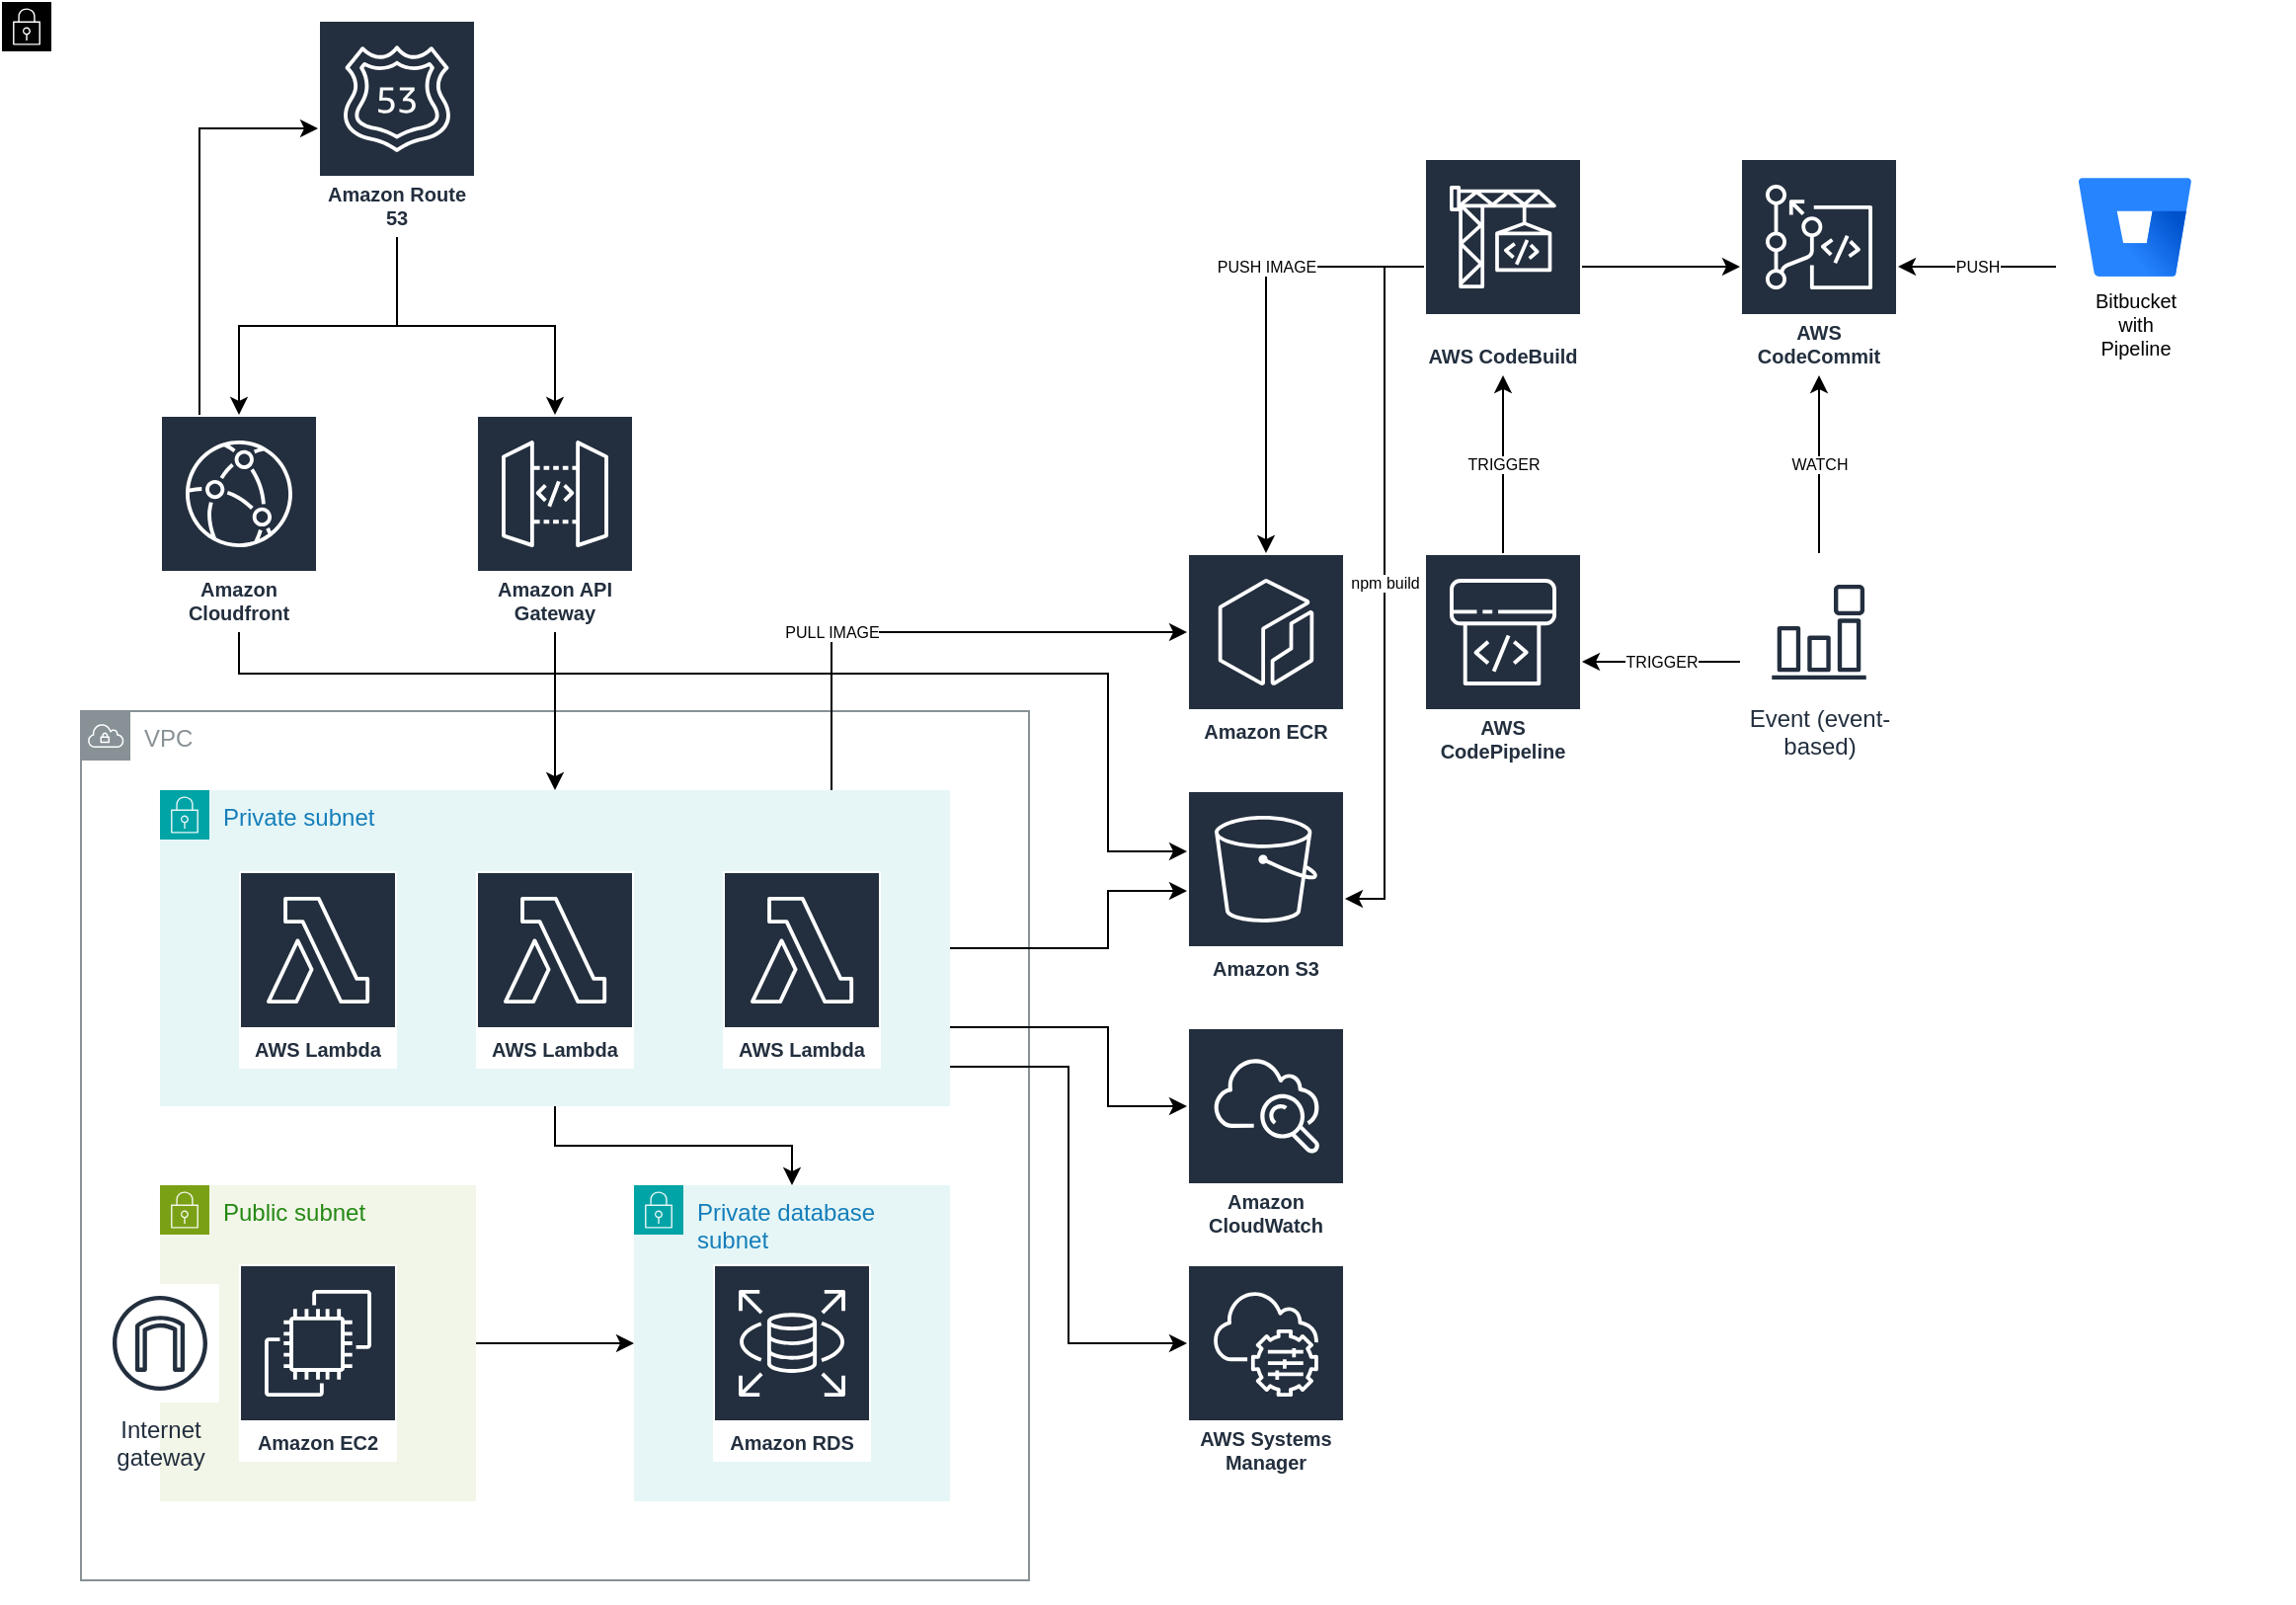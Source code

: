 <mxfile version="26.0.13">
  <diagram name="Sayfa -1" id="T5c-29nnTJdJgavPYzRY">
    <mxGraphModel dx="2426" dy="805" grid="1" gridSize="10" guides="1" tooltips="1" connect="1" arrows="1" fold="1" page="1" pageScale="1" pageWidth="1169" pageHeight="827" math="0" shadow="0">
      <root>
        <mxCell id="0" />
        <mxCell id="1" parent="0" />
        <mxCell id="g16Wq1d4LQn0EkF3N1o3-5" value="&lt;div&gt;&lt;br&gt;&lt;/div&gt;" style="points=[[0,0],[0.25,0],[0.5,0],[0.75,0],[1,0],[1,0.25],[1,0.5],[1,0.75],[1,1],[0.75,1],[0.5,1],[0.25,1],[0,1],[0,0.75],[0,0.5],[0,0.25]];outlineConnect=0;html=1;whiteSpace=wrap;fontSize=12;fontStyle=0;container=1;pointerEvents=0;collapsible=0;recursiveResize=0;shape=mxgraph.aws4.group;grIcon=mxgraph.aws4.group_security_group;grStroke=0;verticalAlign=top;align=left;spacingLeft=30;dashed=0;fillColor=none;" vertex="1" parent="1">
          <mxGeometry x="-1160" y="10" width="1160" height="810" as="geometry" />
        </mxCell>
        <mxCell id="crF3Aw2DtqwCxkJPiTV9-1" value="VPC" style="sketch=0;outlineConnect=0;gradientColor=none;html=1;whiteSpace=wrap;fontSize=12;fontStyle=0;shape=mxgraph.aws4.group;grIcon=mxgraph.aws4.group_vpc;strokeColor=#879196;fillColor=none;verticalAlign=top;align=left;spacingLeft=30;fontColor=#879196;dashed=0;" parent="g16Wq1d4LQn0EkF3N1o3-5" vertex="1">
          <mxGeometry x="40" y="359" width="480" height="440" as="geometry" />
        </mxCell>
        <mxCell id="crF3Aw2DtqwCxkJPiTV9-91" style="edgeStyle=orthogonalEdgeStyle;rounded=0;orthogonalLoop=1;jettySize=auto;html=1;" parent="g16Wq1d4LQn0EkF3N1o3-5" source="crF3Aw2DtqwCxkJPiTV9-5" target="crF3Aw2DtqwCxkJPiTV9-27" edge="1">
          <mxGeometry relative="1" as="geometry">
            <Array as="points">
              <mxPoint x="560" y="519" />
              <mxPoint x="560" y="559" />
            </Array>
          </mxGeometry>
        </mxCell>
        <mxCell id="crF3Aw2DtqwCxkJPiTV9-92" style="edgeStyle=orthogonalEdgeStyle;rounded=0;orthogonalLoop=1;jettySize=auto;html=1;" parent="g16Wq1d4LQn0EkF3N1o3-5" source="crF3Aw2DtqwCxkJPiTV9-5" target="crF3Aw2DtqwCxkJPiTV9-82" edge="1">
          <mxGeometry relative="1" as="geometry">
            <Array as="points">
              <mxPoint x="560" y="479" />
              <mxPoint x="560" y="450" />
            </Array>
          </mxGeometry>
        </mxCell>
        <mxCell id="crF3Aw2DtqwCxkJPiTV9-93" value="PULL IMAGE" style="edgeStyle=orthogonalEdgeStyle;rounded=0;orthogonalLoop=1;jettySize=auto;html=1;fontSize=8;" parent="g16Wq1d4LQn0EkF3N1o3-5" source="crF3Aw2DtqwCxkJPiTV9-5" target="crF3Aw2DtqwCxkJPiTV9-60" edge="1">
          <mxGeometry x="-0.385" relative="1" as="geometry">
            <Array as="points">
              <mxPoint x="420" y="319" />
            </Array>
            <mxPoint as="offset" />
          </mxGeometry>
        </mxCell>
        <mxCell id="crF3Aw2DtqwCxkJPiTV9-95" style="edgeStyle=orthogonalEdgeStyle;rounded=0;orthogonalLoop=1;jettySize=auto;html=1;" parent="g16Wq1d4LQn0EkF3N1o3-5" source="crF3Aw2DtqwCxkJPiTV9-5" target="crF3Aw2DtqwCxkJPiTV9-11" edge="1">
          <mxGeometry relative="1" as="geometry">
            <Array as="points">
              <mxPoint x="540" y="539" />
              <mxPoint x="540" y="679" />
            </Array>
          </mxGeometry>
        </mxCell>
        <mxCell id="crF3Aw2DtqwCxkJPiTV9-97" style="edgeStyle=orthogonalEdgeStyle;rounded=0;orthogonalLoop=1;jettySize=auto;html=1;" parent="g16Wq1d4LQn0EkF3N1o3-5" source="crF3Aw2DtqwCxkJPiTV9-5" target="crF3Aw2DtqwCxkJPiTV9-25" edge="1">
          <mxGeometry relative="1" as="geometry" />
        </mxCell>
        <mxCell id="crF3Aw2DtqwCxkJPiTV9-5" value="Private subnet" style="points=[[0,0],[0.25,0],[0.5,0],[0.75,0],[1,0],[1,0.25],[1,0.5],[1,0.75],[1,1],[0.75,1],[0.5,1],[0.25,1],[0,1],[0,0.75],[0,0.5],[0,0.25]];outlineConnect=0;gradientColor=none;html=1;whiteSpace=wrap;fontSize=12;fontStyle=0;container=1;pointerEvents=0;collapsible=0;recursiveResize=0;shape=mxgraph.aws4.group;grIcon=mxgraph.aws4.group_security_group;grStroke=0;strokeColor=#00A4A6;fillColor=#E6F6F7;verticalAlign=top;align=left;spacingLeft=30;fontColor=#147EBA;dashed=0;" parent="g16Wq1d4LQn0EkF3N1o3-5" vertex="1">
          <mxGeometry x="80" y="399" width="400" height="160" as="geometry" />
        </mxCell>
        <mxCell id="crF3Aw2DtqwCxkJPiTV9-7" value="AWS Lambda" style="sketch=0;outlineConnect=0;fontColor=#232F3E;gradientColor=none;strokeColor=#ffffff;fillColor=#232F3E;dashed=0;verticalLabelPosition=middle;verticalAlign=bottom;align=center;html=1;whiteSpace=wrap;fontSize=10;fontStyle=1;spacing=3;shape=mxgraph.aws4.productIcon;prIcon=mxgraph.aws4.lambda;" parent="crF3Aw2DtqwCxkJPiTV9-5" vertex="1">
          <mxGeometry x="40" y="41" width="80" height="100" as="geometry" />
        </mxCell>
        <mxCell id="crF3Aw2DtqwCxkJPiTV9-29" value="AWS Lambda" style="sketch=0;outlineConnect=0;fontColor=#232F3E;gradientColor=none;strokeColor=#ffffff;fillColor=#232F3E;dashed=0;verticalLabelPosition=middle;verticalAlign=bottom;align=center;html=1;whiteSpace=wrap;fontSize=10;fontStyle=1;spacing=3;shape=mxgraph.aws4.productIcon;prIcon=mxgraph.aws4.lambda;" parent="crF3Aw2DtqwCxkJPiTV9-5" vertex="1">
          <mxGeometry x="160" y="41" width="80" height="100" as="geometry" />
        </mxCell>
        <mxCell id="crF3Aw2DtqwCxkJPiTV9-30" value="AWS Lambda" style="sketch=0;outlineConnect=0;fontColor=#232F3E;gradientColor=none;strokeColor=#ffffff;fillColor=#232F3E;dashed=0;verticalLabelPosition=middle;verticalAlign=bottom;align=center;html=1;whiteSpace=wrap;fontSize=10;fontStyle=1;spacing=3;shape=mxgraph.aws4.productIcon;prIcon=mxgraph.aws4.lambda;" parent="crF3Aw2DtqwCxkJPiTV9-5" vertex="1">
          <mxGeometry x="285" y="41" width="80" height="100" as="geometry" />
        </mxCell>
        <mxCell id="crF3Aw2DtqwCxkJPiTV9-89" style="edgeStyle=orthogonalEdgeStyle;rounded=0;orthogonalLoop=1;jettySize=auto;html=1;" parent="g16Wq1d4LQn0EkF3N1o3-5" source="crF3Aw2DtqwCxkJPiTV9-6" target="crF3Aw2DtqwCxkJPiTV9-25" edge="1">
          <mxGeometry relative="1" as="geometry" />
        </mxCell>
        <mxCell id="crF3Aw2DtqwCxkJPiTV9-6" value="Public subnet" style="points=[[0,0],[0.25,0],[0.5,0],[0.75,0],[1,0],[1,0.25],[1,0.5],[1,0.75],[1,1],[0.75,1],[0.5,1],[0.25,1],[0,1],[0,0.75],[0,0.5],[0,0.25]];outlineConnect=0;gradientColor=none;html=1;whiteSpace=wrap;fontSize=12;fontStyle=0;container=1;pointerEvents=0;collapsible=0;recursiveResize=0;shape=mxgraph.aws4.group;grIcon=mxgraph.aws4.group_security_group;grStroke=0;strokeColor=#7AA116;fillColor=#F2F6E8;verticalAlign=top;align=left;spacingLeft=30;fontColor=#248814;dashed=0;" parent="g16Wq1d4LQn0EkF3N1o3-5" vertex="1">
          <mxGeometry x="80" y="599" width="160" height="160" as="geometry" />
        </mxCell>
        <mxCell id="crF3Aw2DtqwCxkJPiTV9-16" value="Amazon EC2" style="sketch=0;outlineConnect=0;fontColor=#232F3E;gradientColor=none;strokeColor=#ffffff;fillColor=#232F3E;dashed=0;verticalLabelPosition=middle;verticalAlign=bottom;align=center;html=1;whiteSpace=wrap;fontSize=10;fontStyle=1;spacing=3;shape=mxgraph.aws4.productIcon;prIcon=mxgraph.aws4.ec2;" parent="crF3Aw2DtqwCxkJPiTV9-6" vertex="1">
          <mxGeometry x="40" y="40" width="80" height="100" as="geometry" />
        </mxCell>
        <mxCell id="crF3Aw2DtqwCxkJPiTV9-86" value="TRIGGER" style="edgeStyle=orthogonalEdgeStyle;rounded=0;orthogonalLoop=1;jettySize=auto;html=1;fontSize=8;" parent="g16Wq1d4LQn0EkF3N1o3-5" source="crF3Aw2DtqwCxkJPiTV9-12" target="crF3Aw2DtqwCxkJPiTV9-73" edge="1">
          <mxGeometry relative="1" as="geometry" />
        </mxCell>
        <mxCell id="crF3Aw2DtqwCxkJPiTV9-12" value="AWS CodePipeline" style="sketch=0;outlineConnect=0;fontColor=#232F3E;gradientColor=none;strokeColor=#ffffff;fillColor=#232F3E;dashed=0;verticalLabelPosition=middle;verticalAlign=bottom;align=center;html=1;whiteSpace=wrap;fontSize=10;fontStyle=1;spacing=3;shape=mxgraph.aws4.productIcon;prIcon=mxgraph.aws4.codepipeline;" parent="g16Wq1d4LQn0EkF3N1o3-5" vertex="1">
          <mxGeometry x="720" y="279" width="80" height="110" as="geometry" />
        </mxCell>
        <mxCell id="crF3Aw2DtqwCxkJPiTV9-15" value="AWS CodeCommit" style="sketch=0;outlineConnect=0;fontColor=#232F3E;gradientColor=none;strokeColor=#ffffff;fillColor=#232F3E;dashed=0;verticalLabelPosition=middle;verticalAlign=bottom;align=center;html=1;whiteSpace=wrap;fontSize=10;fontStyle=1;spacing=3;shape=mxgraph.aws4.productIcon;prIcon=mxgraph.aws4.codecommit;" parent="g16Wq1d4LQn0EkF3N1o3-5" vertex="1">
          <mxGeometry x="880" y="79" width="80" height="110" as="geometry" />
        </mxCell>
        <mxCell id="crF3Aw2DtqwCxkJPiTV9-25" value="Private database subnet" style="points=[[0,0],[0.25,0],[0.5,0],[0.75,0],[1,0],[1,0.25],[1,0.5],[1,0.75],[1,1],[0.75,1],[0.5,1],[0.25,1],[0,1],[0,0.75],[0,0.5],[0,0.25]];outlineConnect=0;gradientColor=none;html=1;whiteSpace=wrap;fontSize=12;fontStyle=0;container=1;pointerEvents=0;collapsible=0;recursiveResize=0;shape=mxgraph.aws4.group;grIcon=mxgraph.aws4.group_security_group;grStroke=0;strokeColor=#00A4A6;fillColor=#E6F6F7;verticalAlign=top;align=left;spacingLeft=30;fontColor=#147EBA;dashed=0;" parent="g16Wq1d4LQn0EkF3N1o3-5" vertex="1">
          <mxGeometry x="320" y="599" width="160" height="160" as="geometry" />
        </mxCell>
        <mxCell id="crF3Aw2DtqwCxkJPiTV9-10" value="Amazon RDS" style="sketch=0;outlineConnect=0;fontColor=#232F3E;gradientColor=none;strokeColor=#ffffff;fillColor=#232F3E;dashed=0;verticalLabelPosition=middle;verticalAlign=bottom;align=center;html=1;whiteSpace=wrap;fontSize=10;fontStyle=1;spacing=3;shape=mxgraph.aws4.productIcon;prIcon=mxgraph.aws4.rds;" parent="crF3Aw2DtqwCxkJPiTV9-25" vertex="1">
          <mxGeometry x="40" y="40" width="80" height="100" as="geometry" />
        </mxCell>
        <mxCell id="crF3Aw2DtqwCxkJPiTV9-42" value="PUSH" style="edgeStyle=orthogonalEdgeStyle;rounded=0;orthogonalLoop=1;jettySize=auto;html=1;fontSize=8;" parent="g16Wq1d4LQn0EkF3N1o3-5" source="crF3Aw2DtqwCxkJPiTV9-39" target="crF3Aw2DtqwCxkJPiTV9-15" edge="1">
          <mxGeometry relative="1" as="geometry">
            <mxPoint as="offset" />
          </mxGeometry>
        </mxCell>
        <mxCell id="crF3Aw2DtqwCxkJPiTV9-47" value="" style="group;fontSize=11;" parent="g16Wq1d4LQn0EkF3N1o3-5" connectable="0" vertex="1">
          <mxGeometry x="1040" y="79" width="80" height="110" as="geometry" />
        </mxCell>
        <mxCell id="crF3Aw2DtqwCxkJPiTV9-39" value="" style="rounded=0;whiteSpace=wrap;html=1;fillColor=none;strokeColor=none;" parent="crF3Aw2DtqwCxkJPiTV9-47" vertex="1">
          <mxGeometry width="80" height="110" as="geometry" />
        </mxCell>
        <mxCell id="crF3Aw2DtqwCxkJPiTV9-26" value="Bitbucket&lt;div&gt;with&lt;/div&gt;&lt;div&gt;Pipeline&lt;/div&gt;" style="image;html=1;image=img/lib/atlassian/Bitbucket_Logo.svg;fontSize=10;" parent="crF3Aw2DtqwCxkJPiTV9-47" vertex="1">
          <mxGeometry x="11.5" y="10" width="57" height="50" as="geometry" />
        </mxCell>
        <mxCell id="crF3Aw2DtqwCxkJPiTV9-48" value="" style="group" parent="g16Wq1d4LQn0EkF3N1o3-5" connectable="0" vertex="1">
          <mxGeometry x="880" y="279" width="80" height="110" as="geometry" />
        </mxCell>
        <mxCell id="crF3Aw2DtqwCxkJPiTV9-28" value="Event (event-&#xa;based)" style="sketch=0;outlineConnect=0;fontColor=#232F3E;gradientColor=none;strokeColor=#232F3E;fillColor=#ffffff;dashed=0;verticalLabelPosition=bottom;verticalAlign=top;align=center;html=1;fontSize=12;fontStyle=0;aspect=fixed;shape=mxgraph.aws4.resourceIcon;resIcon=mxgraph.aws4.event_event_based;" parent="crF3Aw2DtqwCxkJPiTV9-48" vertex="1">
          <mxGeometry x="10" y="10" width="60" height="60" as="geometry" />
        </mxCell>
        <mxCell id="crF3Aw2DtqwCxkJPiTV9-46" value="" style="rounded=0;whiteSpace=wrap;html=1;fillColor=none;strokeColor=none;" parent="crF3Aw2DtqwCxkJPiTV9-48" vertex="1">
          <mxGeometry width="80" height="110" as="geometry" />
        </mxCell>
        <mxCell id="crF3Aw2DtqwCxkJPiTV9-50" value="TRIGGER" style="edgeStyle=orthogonalEdgeStyle;rounded=0;orthogonalLoop=1;jettySize=auto;html=1;fontSize=8;" parent="g16Wq1d4LQn0EkF3N1o3-5" source="crF3Aw2DtqwCxkJPiTV9-46" target="crF3Aw2DtqwCxkJPiTV9-12" edge="1">
          <mxGeometry relative="1" as="geometry" />
        </mxCell>
        <mxCell id="crF3Aw2DtqwCxkJPiTV9-67" style="edgeStyle=orthogonalEdgeStyle;rounded=0;orthogonalLoop=1;jettySize=auto;html=1;" parent="g16Wq1d4LQn0EkF3N1o3-5" source="crF3Aw2DtqwCxkJPiTV9-9" target="crF3Aw2DtqwCxkJPiTV9-5" edge="1">
          <mxGeometry relative="1" as="geometry" />
        </mxCell>
        <mxCell id="crF3Aw2DtqwCxkJPiTV9-11" value="AWS Systems Manager" style="sketch=0;outlineConnect=0;fontColor=#232F3E;gradientColor=none;strokeColor=#ffffff;fillColor=#232F3E;dashed=0;verticalLabelPosition=middle;verticalAlign=bottom;align=center;html=1;whiteSpace=wrap;fontSize=10;fontStyle=1;spacing=3;shape=mxgraph.aws4.productIcon;prIcon=mxgraph.aws4.systems_manager;" parent="g16Wq1d4LQn0EkF3N1o3-5" vertex="1">
          <mxGeometry x="600" y="639" width="80" height="110" as="geometry" />
        </mxCell>
        <mxCell id="crF3Aw2DtqwCxkJPiTV9-27" value="Amazon CloudWatch" style="sketch=0;outlineConnect=0;fontColor=#232F3E;gradientColor=none;strokeColor=#ffffff;fillColor=#232F3E;dashed=0;verticalLabelPosition=middle;verticalAlign=bottom;align=center;html=1;whiteSpace=wrap;fontSize=10;fontStyle=1;spacing=3;shape=mxgraph.aws4.productIcon;prIcon=mxgraph.aws4.cloudwatch;" parent="g16Wq1d4LQn0EkF3N1o3-5" vertex="1">
          <mxGeometry x="600" y="519" width="80" height="110" as="geometry" />
        </mxCell>
        <mxCell id="crF3Aw2DtqwCxkJPiTV9-77" value="" style="group" parent="g16Wq1d4LQn0EkF3N1o3-5" connectable="0" vertex="1">
          <mxGeometry x="600" y="279" width="80" height="110" as="geometry" />
        </mxCell>
        <mxCell id="crF3Aw2DtqwCxkJPiTV9-76" value="" style="rounded=0;whiteSpace=wrap;html=1;fillColor=none;strokeColor=none;" parent="crF3Aw2DtqwCxkJPiTV9-77" vertex="1">
          <mxGeometry width="80" height="110" as="geometry" />
        </mxCell>
        <mxCell id="crF3Aw2DtqwCxkJPiTV9-60" value="Amazon ECR" style="sketch=0;outlineConnect=0;fontColor=#232F3E;gradientColor=none;strokeColor=#ffffff;fillColor=#232F3E;dashed=0;verticalLabelPosition=middle;verticalAlign=bottom;align=center;html=1;whiteSpace=wrap;fontSize=10;fontStyle=1;spacing=3;shape=mxgraph.aws4.productIcon;prIcon=mxgraph.aws4.ecr;" parent="crF3Aw2DtqwCxkJPiTV9-77" vertex="1">
          <mxGeometry width="80" height="100" as="geometry" />
        </mxCell>
        <mxCell id="crF3Aw2DtqwCxkJPiTV9-78" value="" style="group" parent="g16Wq1d4LQn0EkF3N1o3-5" connectable="0" vertex="1">
          <mxGeometry x="720" y="79" width="80" height="110" as="geometry" />
        </mxCell>
        <mxCell id="crF3Aw2DtqwCxkJPiTV9-14" value="AWS CodeBuild" style="sketch=0;outlineConnect=0;fontColor=#232F3E;gradientColor=none;strokeColor=#ffffff;fillColor=#232F3E;dashed=0;verticalLabelPosition=middle;verticalAlign=bottom;align=center;html=1;whiteSpace=wrap;fontSize=10;fontStyle=1;spacing=3;shape=mxgraph.aws4.productIcon;prIcon=mxgraph.aws4.codebuild;" parent="crF3Aw2DtqwCxkJPiTV9-78" vertex="1">
          <mxGeometry width="80" height="110" as="geometry" />
        </mxCell>
        <mxCell id="crF3Aw2DtqwCxkJPiTV9-73" value="" style="rounded=0;whiteSpace=wrap;html=1;fillColor=none;strokeColor=none;" parent="crF3Aw2DtqwCxkJPiTV9-78" vertex="1">
          <mxGeometry width="80" height="110" as="geometry" />
        </mxCell>
        <mxCell id="crF3Aw2DtqwCxkJPiTV9-79" style="edgeStyle=orthogonalEdgeStyle;rounded=0;orthogonalLoop=1;jettySize=auto;html=1;" parent="g16Wq1d4LQn0EkF3N1o3-5" source="crF3Aw2DtqwCxkJPiTV9-73" target="crF3Aw2DtqwCxkJPiTV9-15" edge="1">
          <mxGeometry relative="1" as="geometry" />
        </mxCell>
        <mxCell id="crF3Aw2DtqwCxkJPiTV9-81" value="PUSH IMAGE" style="edgeStyle=orthogonalEdgeStyle;rounded=0;orthogonalLoop=1;jettySize=auto;html=1;fontSize=8;" parent="g16Wq1d4LQn0EkF3N1o3-5" source="crF3Aw2DtqwCxkJPiTV9-73" target="crF3Aw2DtqwCxkJPiTV9-76" edge="1">
          <mxGeometry x="-0.289" relative="1" as="geometry">
            <mxPoint as="offset" />
          </mxGeometry>
        </mxCell>
        <mxCell id="crF3Aw2DtqwCxkJPiTV9-83" value="" style="group" parent="g16Wq1d4LQn0EkF3N1o3-5" connectable="0" vertex="1">
          <mxGeometry x="600" y="399" width="80" height="110" as="geometry" />
        </mxCell>
        <mxCell id="crF3Aw2DtqwCxkJPiTV9-17" value="Amazon S3" style="sketch=0;outlineConnect=0;fontColor=#232F3E;gradientColor=none;strokeColor=#ffffff;fillColor=#232F3E;dashed=0;verticalLabelPosition=middle;verticalAlign=bottom;align=center;html=1;whiteSpace=wrap;fontSize=10;fontStyle=1;spacing=3;shape=mxgraph.aws4.productIcon;prIcon=mxgraph.aws4.s3;" parent="crF3Aw2DtqwCxkJPiTV9-83" vertex="1">
          <mxGeometry width="80" height="100" as="geometry" />
        </mxCell>
        <mxCell id="crF3Aw2DtqwCxkJPiTV9-82" value="" style="rounded=0;whiteSpace=wrap;html=1;fillColor=none;strokeColor=none;" parent="crF3Aw2DtqwCxkJPiTV9-83" vertex="1">
          <mxGeometry width="80" height="110" as="geometry" />
        </mxCell>
        <mxCell id="crF3Aw2DtqwCxkJPiTV9-88" value="WATCH" style="edgeStyle=orthogonalEdgeStyle;rounded=0;orthogonalLoop=1;jettySize=auto;html=1;fontSize=8;" parent="g16Wq1d4LQn0EkF3N1o3-5" source="crF3Aw2DtqwCxkJPiTV9-46" target="crF3Aw2DtqwCxkJPiTV9-15" edge="1">
          <mxGeometry relative="1" as="geometry">
            <mxPoint as="offset" />
          </mxGeometry>
        </mxCell>
        <mxCell id="crF3Aw2DtqwCxkJPiTV9-96" value="Internet&#xa;gateway" style="sketch=0;outlineConnect=0;fontColor=#232F3E;gradientColor=none;strokeColor=#232F3E;fillColor=#ffffff;dashed=0;verticalLabelPosition=bottom;verticalAlign=top;align=center;html=1;fontSize=12;fontStyle=0;aspect=fixed;shape=mxgraph.aws4.resourceIcon;resIcon=mxgraph.aws4.internet_gateway;" parent="g16Wq1d4LQn0EkF3N1o3-5" vertex="1">
          <mxGeometry x="50" y="649" width="60" height="60" as="geometry" />
        </mxCell>
        <mxCell id="crF3Aw2DtqwCxkJPiTV9-54" style="edgeStyle=orthogonalEdgeStyle;rounded=0;orthogonalLoop=1;jettySize=auto;html=1;" parent="g16Wq1d4LQn0EkF3N1o3-5" source="crF3Aw2DtqwCxkJPiTV9-18" target="crF3Aw2DtqwCxkJPiTV9-9" edge="1">
          <mxGeometry relative="1" as="geometry" />
        </mxCell>
        <mxCell id="crF3Aw2DtqwCxkJPiTV9-55" style="edgeStyle=orthogonalEdgeStyle;rounded=0;orthogonalLoop=1;jettySize=auto;html=1;" parent="g16Wq1d4LQn0EkF3N1o3-5" source="crF3Aw2DtqwCxkJPiTV9-18" target="crF3Aw2DtqwCxkJPiTV9-19" edge="1">
          <mxGeometry relative="1" as="geometry" />
        </mxCell>
        <mxCell id="crF3Aw2DtqwCxkJPiTV9-18" value="Amazon Route 53" style="sketch=0;outlineConnect=0;fontColor=#232F3E;gradientColor=none;strokeColor=#ffffff;fillColor=#232F3E;dashed=0;verticalLabelPosition=middle;verticalAlign=bottom;align=center;html=1;whiteSpace=wrap;fontSize=10;fontStyle=1;spacing=3;shape=mxgraph.aws4.productIcon;prIcon=mxgraph.aws4.route_53;" parent="g16Wq1d4LQn0EkF3N1o3-5" vertex="1">
          <mxGeometry x="160" y="9" width="80" height="110" as="geometry" />
        </mxCell>
        <mxCell id="crF3Aw2DtqwCxkJPiTV9-56" style="edgeStyle=orthogonalEdgeStyle;rounded=0;orthogonalLoop=1;jettySize=auto;html=1;" parent="g16Wq1d4LQn0EkF3N1o3-5" source="crF3Aw2DtqwCxkJPiTV9-19" target="crF3Aw2DtqwCxkJPiTV9-18" edge="1">
          <mxGeometry relative="1" as="geometry">
            <Array as="points">
              <mxPoint x="100" y="64" />
            </Array>
          </mxGeometry>
        </mxCell>
        <mxCell id="g16Wq1d4LQn0EkF3N1o3-10" style="edgeStyle=orthogonalEdgeStyle;rounded=0;orthogonalLoop=1;jettySize=auto;html=1;" edge="1" parent="g16Wq1d4LQn0EkF3N1o3-5" source="crF3Aw2DtqwCxkJPiTV9-19" target="crF3Aw2DtqwCxkJPiTV9-82">
          <mxGeometry relative="1" as="geometry">
            <Array as="points">
              <mxPoint x="120" y="340" />
              <mxPoint x="560" y="340" />
              <mxPoint x="560" y="430" />
            </Array>
          </mxGeometry>
        </mxCell>
        <mxCell id="crF3Aw2DtqwCxkJPiTV9-19" value="Amazon Cloudfront" style="sketch=0;outlineConnect=0;fontColor=#232F3E;gradientColor=none;strokeColor=#ffffff;fillColor=#232F3E;dashed=0;verticalLabelPosition=middle;verticalAlign=bottom;align=center;html=1;whiteSpace=wrap;fontSize=10;fontStyle=1;spacing=3;shape=mxgraph.aws4.productIcon;prIcon=mxgraph.aws4.cloudfront;" parent="g16Wq1d4LQn0EkF3N1o3-5" vertex="1">
          <mxGeometry x="80" y="209" width="80" height="110" as="geometry" />
        </mxCell>
        <mxCell id="crF3Aw2DtqwCxkJPiTV9-9" value="Amazon API Gateway" style="sketch=0;outlineConnect=0;fontColor=#232F3E;gradientColor=none;strokeColor=#ffffff;fillColor=#232F3E;dashed=0;verticalLabelPosition=middle;verticalAlign=bottom;align=center;html=1;whiteSpace=wrap;fontSize=10;fontStyle=1;spacing=3;shape=mxgraph.aws4.productIcon;prIcon=mxgraph.aws4.api_gateway;" parent="g16Wq1d4LQn0EkF3N1o3-5" vertex="1">
          <mxGeometry x="240" y="209" width="80" height="110" as="geometry" />
        </mxCell>
        <mxCell id="g16Wq1d4LQn0EkF3N1o3-11" value="npm build" style="edgeStyle=orthogonalEdgeStyle;rounded=0;orthogonalLoop=1;jettySize=auto;html=1;fontSize=8;" edge="1" parent="g16Wq1d4LQn0EkF3N1o3-5" source="crF3Aw2DtqwCxkJPiTV9-73" target="crF3Aw2DtqwCxkJPiTV9-82">
          <mxGeometry relative="1" as="geometry">
            <Array as="points">
              <mxPoint x="700" y="134" />
              <mxPoint x="700" y="454" />
            </Array>
          </mxGeometry>
        </mxCell>
      </root>
    </mxGraphModel>
  </diagram>
</mxfile>
